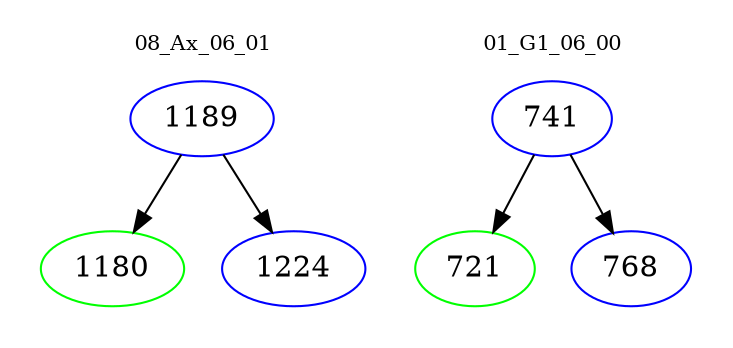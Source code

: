 digraph{
subgraph cluster_0 {
color = white
label = "08_Ax_06_01";
fontsize=10;
T0_1189 [label="1189", color="blue"]
T0_1189 -> T0_1180 [color="black"]
T0_1180 [label="1180", color="green"]
T0_1189 -> T0_1224 [color="black"]
T0_1224 [label="1224", color="blue"]
}
subgraph cluster_1 {
color = white
label = "01_G1_06_00";
fontsize=10;
T1_741 [label="741", color="blue"]
T1_741 -> T1_721 [color="black"]
T1_721 [label="721", color="green"]
T1_741 -> T1_768 [color="black"]
T1_768 [label="768", color="blue"]
}
}
